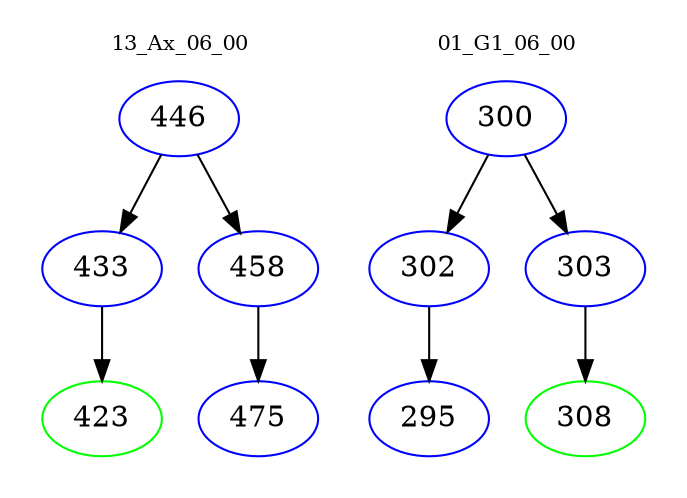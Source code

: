 digraph{
subgraph cluster_0 {
color = white
label = "13_Ax_06_00";
fontsize=10;
T0_446 [label="446", color="blue"]
T0_446 -> T0_433 [color="black"]
T0_433 [label="433", color="blue"]
T0_433 -> T0_423 [color="black"]
T0_423 [label="423", color="green"]
T0_446 -> T0_458 [color="black"]
T0_458 [label="458", color="blue"]
T0_458 -> T0_475 [color="black"]
T0_475 [label="475", color="blue"]
}
subgraph cluster_1 {
color = white
label = "01_G1_06_00";
fontsize=10;
T1_300 [label="300", color="blue"]
T1_300 -> T1_302 [color="black"]
T1_302 [label="302", color="blue"]
T1_302 -> T1_295 [color="black"]
T1_295 [label="295", color="blue"]
T1_300 -> T1_303 [color="black"]
T1_303 [label="303", color="blue"]
T1_303 -> T1_308 [color="black"]
T1_308 [label="308", color="green"]
}
}
